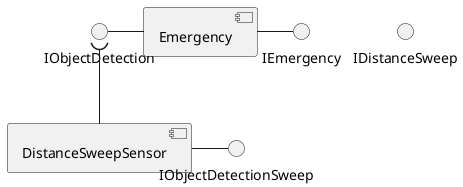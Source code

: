 @startuml Component Design

' interfaces
interface IObjectDetection
interface IDistanceSweep
interface IEmergency

' components
component Emergency
component DistanceSweepSensor

' Component Emergency
Emergency -left- IObjectDetection
Emergency -right- IEmergency

' Component DistanceSweepSensor
DistanceSweepSensor -up-( IObjectDetection
DistanceSweepSensor -right- IObjectDetectionSweep

@enduml
